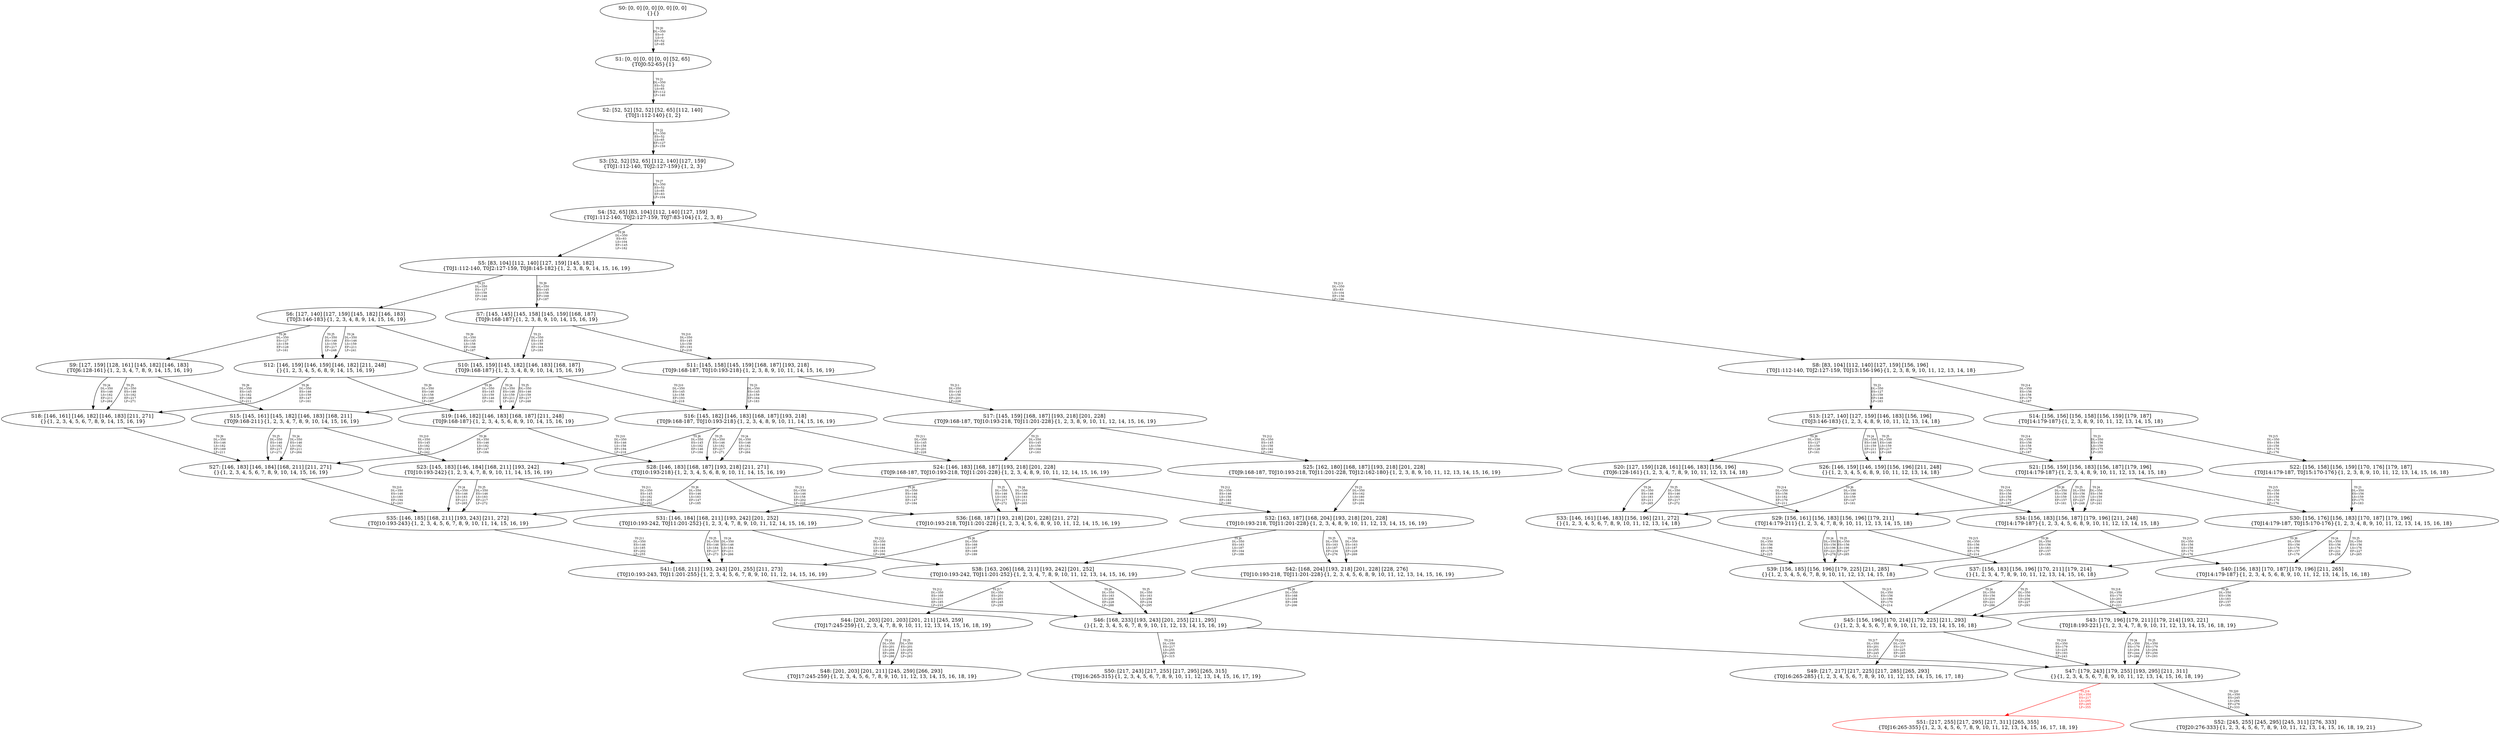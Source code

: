 digraph {
	S0[label="S0: [0, 0] [0, 0] [0, 0] [0, 0] \n{}{}"];
	S1[label="S1: [0, 0] [0, 0] [0, 0] [52, 65] \n{T0J0:52-65}{1}"];
	S2[label="S2: [52, 52] [52, 52] [52, 65] [112, 140] \n{T0J1:112-140}{1, 2}"];
	S3[label="S3: [52, 52] [52, 65] [112, 140] [127, 159] \n{T0J1:112-140, T0J2:127-159}{1, 2, 3}"];
	S4[label="S4: [52, 65] [83, 104] [112, 140] [127, 159] \n{T0J1:112-140, T0J2:127-159, T0J7:83-104}{1, 2, 3, 8}"];
	S5[label="S5: [83, 104] [112, 140] [127, 159] [145, 182] \n{T0J1:112-140, T0J2:127-159, T0J8:145-182}{1, 2, 3, 8, 9, 14, 15, 16, 19}"];
	S6[label="S6: [127, 140] [127, 159] [145, 182] [146, 183] \n{T0J3:146-183}{1, 2, 3, 4, 8, 9, 14, 15, 16, 19}"];
	S7[label="S7: [145, 145] [145, 158] [145, 159] [168, 187] \n{T0J9:168-187}{1, 2, 3, 8, 9, 10, 14, 15, 16, 19}"];
	S8[label="S8: [83, 104] [112, 140] [127, 159] [156, 196] \n{T0J1:112-140, T0J2:127-159, T0J13:156-196}{1, 2, 3, 8, 9, 10, 11, 12, 13, 14, 18}"];
	S9[label="S9: [127, 159] [128, 161] [145, 182] [146, 183] \n{T0J6:128-161}{1, 2, 3, 4, 7, 8, 9, 14, 15, 16, 19}"];
	S10[label="S10: [145, 159] [145, 182] [146, 183] [168, 187] \n{T0J9:168-187}{1, 2, 3, 4, 8, 9, 10, 14, 15, 16, 19}"];
	S11[label="S11: [145, 158] [145, 159] [168, 187] [193, 218] \n{T0J9:168-187, T0J10:193-218}{1, 2, 3, 8, 9, 10, 11, 14, 15, 16, 19}"];
	S12[label="S12: [146, 159] [146, 159] [146, 182] [211, 248] \n{}{1, 2, 3, 4, 5, 6, 8, 9, 14, 15, 16, 19}"];
	S13[label="S13: [127, 140] [127, 159] [146, 183] [156, 196] \n{T0J3:146-183}{1, 2, 3, 4, 8, 9, 10, 11, 12, 13, 14, 18}"];
	S14[label="S14: [156, 156] [156, 158] [156, 159] [179, 187] \n{T0J14:179-187}{1, 2, 3, 8, 9, 10, 11, 12, 13, 14, 15, 18}"];
	S15[label="S15: [145, 161] [145, 182] [146, 183] [168, 211] \n{T0J9:168-211}{1, 2, 3, 4, 7, 8, 9, 10, 14, 15, 16, 19}"];
	S16[label="S16: [145, 182] [146, 183] [168, 187] [193, 218] \n{T0J9:168-187, T0J10:193-218}{1, 2, 3, 4, 8, 9, 10, 11, 14, 15, 16, 19}"];
	S17[label="S17: [145, 159] [168, 187] [193, 218] [201, 228] \n{T0J9:168-187, T0J10:193-218, T0J11:201-228}{1, 2, 3, 8, 9, 10, 11, 12, 14, 15, 16, 19}"];
	S18[label="S18: [146, 161] [146, 182] [146, 183] [211, 271] \n{}{1, 2, 3, 4, 5, 6, 7, 8, 9, 14, 15, 16, 19}"];
	S19[label="S19: [146, 182] [146, 183] [168, 187] [211, 248] \n{T0J9:168-187}{1, 2, 3, 4, 5, 6, 8, 9, 10, 14, 15, 16, 19}"];
	S20[label="S20: [127, 159] [128, 161] [146, 183] [156, 196] \n{T0J6:128-161}{1, 2, 3, 4, 7, 8, 9, 10, 11, 12, 13, 14, 18}"];
	S21[label="S21: [156, 159] [156, 183] [156, 187] [179, 196] \n{T0J14:179-187}{1, 2, 3, 4, 8, 9, 10, 11, 12, 13, 14, 15, 18}"];
	S22[label="S22: [156, 158] [156, 159] [170, 176] [179, 187] \n{T0J14:179-187, T0J15:170-176}{1, 2, 3, 8, 9, 10, 11, 12, 13, 14, 15, 16, 18}"];
	S23[label="S23: [145, 183] [146, 184] [168, 211] [193, 242] \n{T0J10:193-242}{1, 2, 3, 4, 7, 8, 9, 10, 11, 14, 15, 16, 19}"];
	S24[label="S24: [146, 183] [168, 187] [193, 218] [201, 228] \n{T0J9:168-187, T0J10:193-218, T0J11:201-228}{1, 2, 3, 4, 8, 9, 10, 11, 12, 14, 15, 16, 19}"];
	S25[label="S25: [162, 180] [168, 187] [193, 218] [201, 228] \n{T0J9:168-187, T0J10:193-218, T0J11:201-228, T0J12:162-180}{1, 2, 3, 8, 9, 10, 11, 12, 13, 14, 15, 16, 19}"];
	S26[label="S26: [146, 159] [146, 159] [156, 196] [211, 248] \n{}{1, 2, 3, 4, 5, 6, 8, 9, 10, 11, 12, 13, 14, 18}"];
	S27[label="S27: [146, 183] [146, 184] [168, 211] [211, 271] \n{}{1, 2, 3, 4, 5, 6, 7, 8, 9, 10, 14, 15, 16, 19}"];
	S28[label="S28: [146, 183] [168, 187] [193, 218] [211, 271] \n{T0J10:193-218}{1, 2, 3, 4, 5, 6, 8, 9, 10, 11, 14, 15, 16, 19}"];
	S29[label="S29: [156, 161] [156, 183] [156, 196] [179, 211] \n{T0J14:179-211}{1, 2, 3, 4, 7, 8, 9, 10, 11, 12, 13, 14, 15, 18}"];
	S30[label="S30: [156, 176] [156, 183] [170, 187] [179, 196] \n{T0J14:179-187, T0J15:170-176}{1, 2, 3, 4, 8, 9, 10, 11, 12, 13, 14, 15, 16, 18}"];
	S31[label="S31: [146, 184] [168, 211] [193, 242] [201, 252] \n{T0J10:193-242, T0J11:201-252}{1, 2, 3, 4, 7, 8, 9, 10, 11, 12, 14, 15, 16, 19}"];
	S32[label="S32: [163, 187] [168, 204] [193, 218] [201, 228] \n{T0J10:193-218, T0J11:201-228}{1, 2, 3, 4, 8, 9, 10, 11, 12, 13, 14, 15, 16, 19}"];
	S33[label="S33: [146, 161] [146, 183] [156, 196] [211, 272] \n{}{1, 2, 3, 4, 5, 6, 7, 8, 9, 10, 11, 12, 13, 14, 18}"];
	S34[label="S34: [156, 183] [156, 187] [179, 196] [211, 248] \n{T0J14:179-187}{1, 2, 3, 4, 5, 6, 8, 9, 10, 11, 12, 13, 14, 15, 18}"];
	S35[label="S35: [146, 185] [168, 211] [193, 243] [211, 272] \n{T0J10:193-243}{1, 2, 3, 4, 5, 6, 7, 8, 9, 10, 11, 14, 15, 16, 19}"];
	S36[label="S36: [168, 187] [193, 218] [201, 228] [211, 272] \n{T0J10:193-218, T0J11:201-228}{1, 2, 3, 4, 5, 6, 8, 9, 10, 11, 12, 14, 15, 16, 19}"];
	S37[label="S37: [156, 183] [156, 196] [170, 211] [179, 214] \n{}{1, 2, 3, 4, 7, 8, 9, 10, 11, 12, 13, 14, 15, 16, 18}"];
	S38[label="S38: [163, 206] [168, 211] [193, 242] [201, 252] \n{T0J10:193-242, T0J11:201-252}{1, 2, 3, 4, 7, 8, 9, 10, 11, 12, 13, 14, 15, 16, 19}"];
	S39[label="S39: [156, 185] [156, 196] [179, 225] [211, 285] \n{}{1, 2, 3, 4, 5, 6, 7, 8, 9, 10, 11, 12, 13, 14, 15, 18}"];
	S40[label="S40: [156, 183] [170, 187] [179, 196] [211, 265] \n{T0J14:179-187}{1, 2, 3, 4, 5, 6, 8, 9, 10, 11, 12, 13, 14, 15, 16, 18}"];
	S41[label="S41: [168, 211] [193, 243] [201, 255] [211, 273] \n{T0J10:193-243, T0J11:201-255}{1, 2, 3, 4, 5, 6, 7, 8, 9, 10, 11, 12, 14, 15, 16, 19}"];
	S42[label="S42: [168, 204] [193, 218] [201, 228] [228, 276] \n{T0J10:193-218, T0J11:201-228}{1, 2, 3, 4, 5, 6, 8, 9, 10, 11, 12, 13, 14, 15, 16, 19}"];
	S43[label="S43: [179, 196] [179, 211] [179, 214] [193, 221] \n{T0J18:193-221}{1, 2, 3, 4, 7, 8, 9, 10, 11, 12, 13, 14, 15, 16, 18, 19}"];
	S44[label="S44: [201, 203] [201, 203] [201, 211] [245, 259] \n{T0J17:245-259}{1, 2, 3, 4, 7, 8, 9, 10, 11, 12, 13, 14, 15, 16, 18, 19}"];
	S45[label="S45: [156, 196] [170, 214] [179, 225] [211, 293] \n{}{1, 2, 3, 4, 5, 6, 7, 8, 9, 10, 11, 12, 13, 14, 15, 16, 18}"];
	S46[label="S46: [168, 233] [193, 243] [201, 255] [211, 295] \n{}{1, 2, 3, 4, 5, 6, 7, 8, 9, 10, 11, 12, 13, 14, 15, 16, 19}"];
	S47[label="S47: [179, 243] [179, 255] [193, 295] [211, 311] \n{}{1, 2, 3, 4, 5, 6, 7, 8, 9, 10, 11, 12, 13, 14, 15, 16, 18, 19}"];
	S48[label="S48: [201, 203] [201, 211] [245, 259] [266, 293] \n{T0J17:245-259}{1, 2, 3, 4, 5, 6, 7, 8, 9, 10, 11, 12, 13, 14, 15, 16, 18, 19}"];
	S49[label="S49: [217, 217] [217, 225] [217, 285] [265, 293] \n{T0J16:265-285}{1, 2, 3, 4, 5, 6, 7, 8, 9, 10, 11, 12, 13, 14, 15, 16, 17, 18}"];
	S50[label="S50: [217, 243] [217, 255] [217, 295] [265, 315] \n{T0J16:265-315}{1, 2, 3, 4, 5, 6, 7, 8, 9, 10, 11, 12, 13, 14, 15, 16, 17, 19}"];
	S51[label="S51: [217, 255] [217, 295] [217, 311] [265, 355] \n{T0J16:265-355}{1, 2, 3, 4, 5, 6, 7, 8, 9, 10, 11, 12, 13, 14, 15, 16, 17, 18, 19}"];
	S52[label="S52: [245, 255] [245, 295] [245, 311] [276, 333] \n{T0J20:276-333}{1, 2, 3, 4, 5, 6, 7, 8, 9, 10, 11, 12, 13, 14, 15, 16, 18, 19, 21}"];
	S0 -> S1[label="T0 J0\nDL=350\nES=0\nLS=0\nEF=52\nLF=65",fontsize=8];
	S1 -> S2[label="T0 J1\nDL=350\nES=52\nLS=65\nEF=112\nLF=140",fontsize=8];
	S2 -> S3[label="T0 J2\nDL=350\nES=52\nLS=65\nEF=127\nLF=159",fontsize=8];
	S3 -> S4[label="T0 J7\nDL=350\nES=52\nLS=65\nEF=83\nLF=104",fontsize=8];
	S4 -> S5[label="T0 J8\nDL=350\nES=83\nLS=104\nEF=145\nLF=182",fontsize=8];
	S4 -> S8[label="T0 J13\nDL=350\nES=83\nLS=104\nEF=156\nLF=196",fontsize=8];
	S5 -> S6[label="T0 J3\nDL=350\nES=127\nLS=159\nEF=146\nLF=183",fontsize=8];
	S5 -> S7[label="T0 J9\nDL=350\nES=145\nLS=158\nEF=168\nLF=187",fontsize=8];
	S6 -> S12[label="T0 J4\nDL=350\nES=146\nLS=159\nEF=211\nLF=241",fontsize=8];
	S6 -> S12[label="T0 J5\nDL=350\nES=146\nLS=159\nEF=217\nLF=248",fontsize=8];
	S6 -> S9[label="T0 J6\nDL=350\nES=127\nLS=159\nEF=128\nLF=161",fontsize=8];
	S6 -> S10[label="T0 J9\nDL=350\nES=145\nLS=158\nEF=168\nLF=187",fontsize=8];
	S7 -> S10[label="T0 J3\nDL=350\nES=145\nLS=159\nEF=164\nLF=183",fontsize=8];
	S7 -> S11[label="T0 J10\nDL=350\nES=145\nLS=158\nEF=193\nLF=218",fontsize=8];
	S8 -> S13[label="T0 J3\nDL=350\nES=127\nLS=159\nEF=146\nLF=183",fontsize=8];
	S8 -> S14[label="T0 J14\nDL=350\nES=156\nLS=158\nEF=179\nLF=187",fontsize=8];
	S9 -> S18[label="T0 J4\nDL=350\nES=146\nLS=182\nEF=211\nLF=264",fontsize=8];
	S9 -> S18[label="T0 J5\nDL=350\nES=146\nLS=182\nEF=217\nLF=271",fontsize=8];
	S9 -> S15[label="T0 J9\nDL=350\nES=145\nLS=182\nEF=168\nLF=211",fontsize=8];
	S10 -> S19[label="T0 J4\nDL=350\nES=146\nLS=159\nEF=211\nLF=241",fontsize=8];
	S10 -> S19[label="T0 J5\nDL=350\nES=146\nLS=159\nEF=217\nLF=248",fontsize=8];
	S10 -> S15[label="T0 J6\nDL=350\nES=145\nLS=159\nEF=146\nLF=161",fontsize=8];
	S10 -> S16[label="T0 J10\nDL=350\nES=145\nLS=158\nEF=193\nLF=218",fontsize=8];
	S11 -> S16[label="T0 J3\nDL=350\nES=145\nLS=159\nEF=164\nLF=183",fontsize=8];
	S11 -> S17[label="T0 J11\nDL=350\nES=145\nLS=158\nEF=201\nLF=228",fontsize=8];
	S12 -> S18[label="T0 J6\nDL=350\nES=146\nLS=159\nEF=147\nLF=161",fontsize=8];
	S12 -> S19[label="T0 J9\nDL=350\nES=146\nLS=158\nEF=169\nLF=187",fontsize=8];
	S13 -> S26[label="T0 J4\nDL=350\nES=146\nLS=159\nEF=211\nLF=241",fontsize=8];
	S13 -> S26[label="T0 J5\nDL=350\nES=146\nLS=159\nEF=217\nLF=248",fontsize=8];
	S13 -> S20[label="T0 J6\nDL=350\nES=127\nLS=159\nEF=128\nLF=161",fontsize=8];
	S13 -> S21[label="T0 J14\nDL=350\nES=156\nLS=158\nEF=179\nLF=187",fontsize=8];
	S14 -> S21[label="T0 J3\nDL=350\nES=156\nLS=159\nEF=175\nLF=183",fontsize=8];
	S14 -> S22[label="T0 J15\nDL=350\nES=156\nLS=158\nEF=170\nLF=176",fontsize=8];
	S15 -> S27[label="T0 J4\nDL=350\nES=146\nLS=182\nEF=211\nLF=264",fontsize=8];
	S15 -> S27[label="T0 J5\nDL=350\nES=146\nLS=182\nEF=217\nLF=271",fontsize=8];
	S15 -> S23[label="T0 J10\nDL=350\nES=145\nLS=182\nEF=193\nLF=242",fontsize=8];
	S16 -> S28[label="T0 J4\nDL=350\nES=146\nLS=182\nEF=211\nLF=264",fontsize=8];
	S16 -> S28[label="T0 J5\nDL=350\nES=146\nLS=182\nEF=217\nLF=271",fontsize=8];
	S16 -> S23[label="T0 J6\nDL=350\nES=145\nLS=182\nEF=146\nLF=184",fontsize=8];
	S16 -> S24[label="T0 J11\nDL=350\nES=145\nLS=158\nEF=201\nLF=228",fontsize=8];
	S17 -> S24[label="T0 J3\nDL=350\nES=145\nLS=159\nEF=164\nLF=183",fontsize=8];
	S17 -> S25[label="T0 J12\nDL=350\nES=145\nLS=158\nEF=162\nLF=180",fontsize=8];
	S18 -> S27[label="T0 J9\nDL=350\nES=146\nLS=182\nEF=169\nLF=211",fontsize=8];
	S19 -> S27[label="T0 J6\nDL=350\nES=146\nLS=182\nEF=147\nLF=184",fontsize=8];
	S19 -> S28[label="T0 J10\nDL=350\nES=146\nLS=158\nEF=194\nLF=218",fontsize=8];
	S20 -> S33[label="T0 J4\nDL=350\nES=146\nLS=183\nEF=211\nLF=265",fontsize=8];
	S20 -> S33[label="T0 J5\nDL=350\nES=146\nLS=183\nEF=217\nLF=272",fontsize=8];
	S20 -> S29[label="T0 J14\nDL=350\nES=156\nLS=182\nEF=179\nLF=211",fontsize=8];
	S21 -> S34[label="T0 J4\nDL=350\nES=156\nLS=159\nEF=221\nLF=241",fontsize=8];
	S21 -> S34[label="T0 J5\nDL=350\nES=156\nLS=159\nEF=227\nLF=248",fontsize=8];
	S21 -> S29[label="T0 J6\nDL=350\nES=156\nLS=159\nEF=157\nLF=161",fontsize=8];
	S21 -> S30[label="T0 J15\nDL=350\nES=156\nLS=158\nEF=170\nLF=176",fontsize=8];
	S22 -> S30[label="T0 J3\nDL=350\nES=156\nLS=159\nEF=175\nLF=183",fontsize=8];
	S23 -> S35[label="T0 J4\nDL=350\nES=146\nLS=183\nEF=211\nLF=265",fontsize=8];
	S23 -> S35[label="T0 J5\nDL=350\nES=146\nLS=183\nEF=217\nLF=272",fontsize=8];
	S23 -> S31[label="T0 J11\nDL=350\nES=145\nLS=182\nEF=201\nLF=252",fontsize=8];
	S24 -> S36[label="T0 J4\nDL=350\nES=146\nLS=183\nEF=211\nLF=265",fontsize=8];
	S24 -> S36[label="T0 J5\nDL=350\nES=146\nLS=183\nEF=217\nLF=272",fontsize=8];
	S24 -> S31[label="T0 J6\nDL=350\nES=146\nLS=182\nEF=147\nLF=184",fontsize=8];
	S24 -> S32[label="T0 J12\nDL=350\nES=146\nLS=158\nEF=163\nLF=180",fontsize=8];
	S25 -> S32[label="T0 J3\nDL=350\nES=162\nLS=180\nEF=181\nLF=204",fontsize=8];
	S26 -> S33[label="T0 J6\nDL=350\nES=146\nLS=159\nEF=147\nLF=161",fontsize=8];
	S26 -> S34[label="T0 J14\nDL=350\nES=156\nLS=158\nEF=179\nLF=187",fontsize=8];
	S27 -> S35[label="T0 J10\nDL=350\nES=146\nLS=183\nEF=194\nLF=243",fontsize=8];
	S28 -> S35[label="T0 J6\nDL=350\nES=146\nLS=183\nEF=147\nLF=185",fontsize=8];
	S28 -> S36[label="T0 J11\nDL=350\nES=146\nLS=158\nEF=202\nLF=228",fontsize=8];
	S29 -> S39[label="T0 J4\nDL=350\nES=156\nLS=196\nEF=221\nLF=278",fontsize=8];
	S29 -> S39[label="T0 J5\nDL=350\nES=156\nLS=196\nEF=227\nLF=285",fontsize=8];
	S29 -> S37[label="T0 J15\nDL=350\nES=156\nLS=196\nEF=170\nLF=214",fontsize=8];
	S30 -> S40[label="T0 J4\nDL=350\nES=156\nLS=176\nEF=221\nLF=258",fontsize=8];
	S30 -> S40[label="T0 J5\nDL=350\nES=156\nLS=176\nEF=227\nLF=265",fontsize=8];
	S30 -> S37[label="T0 J6\nDL=350\nES=156\nLS=176\nEF=157\nLF=178",fontsize=8];
	S31 -> S41[label="T0 J4\nDL=350\nES=146\nLS=184\nEF=211\nLF=266",fontsize=8];
	S31 -> S41[label="T0 J5\nDL=350\nES=146\nLS=184\nEF=217\nLF=273",fontsize=8];
	S31 -> S38[label="T0 J12\nDL=350\nES=146\nLS=184\nEF=163\nLF=206",fontsize=8];
	S32 -> S42[label="T0 J4\nDL=350\nES=163\nLS=187\nEF=228\nLF=269",fontsize=8];
	S32 -> S42[label="T0 J5\nDL=350\nES=163\nLS=187\nEF=234\nLF=276",fontsize=8];
	S32 -> S38[label="T0 J6\nDL=350\nES=163\nLS=187\nEF=164\nLF=189",fontsize=8];
	S33 -> S39[label="T0 J14\nDL=350\nES=156\nLS=196\nEF=179\nLF=225",fontsize=8];
	S34 -> S39[label="T0 J6\nDL=350\nES=156\nLS=183\nEF=157\nLF=185",fontsize=8];
	S34 -> S40[label="T0 J15\nDL=350\nES=156\nLS=158\nEF=170\nLF=176",fontsize=8];
	S35 -> S41[label="T0 J11\nDL=350\nES=146\nLS=185\nEF=202\nLF=255",fontsize=8];
	S36 -> S41[label="T0 J6\nDL=350\nES=168\nLS=187\nEF=169\nLF=189",fontsize=8];
	S37 -> S45[label="T0 J4\nDL=350\nES=156\nLS=204\nEF=221\nLF=286",fontsize=8];
	S37 -> S45[label="T0 J5\nDL=350\nES=156\nLS=204\nEF=227\nLF=293",fontsize=8];
	S37 -> S43[label="T0 J18\nDL=350\nES=179\nLS=203\nEF=193\nLF=221",fontsize=8];
	S38 -> S46[label="T0 J4\nDL=350\nES=163\nLS=206\nEF=228\nLF=288",fontsize=8];
	S38 -> S46[label="T0 J5\nDL=350\nES=163\nLS=206\nEF=234\nLF=295",fontsize=8];
	S38 -> S44[label="T0 J17\nDL=350\nES=201\nLS=203\nEF=245\nLF=259",fontsize=8];
	S39 -> S45[label="T0 J15\nDL=350\nES=156\nLS=196\nEF=170\nLF=214",fontsize=8];
	S40 -> S45[label="T0 J6\nDL=350\nES=156\nLS=183\nEF=157\nLF=185",fontsize=8];
	S41 -> S46[label="T0 J12\nDL=350\nES=168\nLS=211\nEF=185\nLF=233",fontsize=8];
	S42 -> S46[label="T0 J6\nDL=350\nES=168\nLS=204\nEF=169\nLF=206",fontsize=8];
	S43 -> S47[label="T0 J4\nDL=350\nES=179\nLS=204\nEF=244\nLF=286",fontsize=8];
	S43 -> S47[label="T0 J5\nDL=350\nES=179\nLS=204\nEF=250\nLF=293",fontsize=8];
	S44 -> S48[label="T0 J4\nDL=350\nES=201\nLS=204\nEF=266\nLF=286",fontsize=8];
	S44 -> S48[label="T0 J5\nDL=350\nES=201\nLS=204\nEF=272\nLF=293",fontsize=8];
	S45 -> S49[label="T0 J16\nDL=350\nES=217\nLS=225\nEF=265\nLF=285",fontsize=8];
	S45 -> S47[label="T0 J18\nDL=350\nES=179\nLS=225\nEF=193\nLF=243",fontsize=8];
	S46 -> S50[label="T0 J16\nDL=350\nES=217\nLS=255\nEF=265\nLF=315",fontsize=8];
	S46 -> S47[label="T0 J17\nDL=350\nES=201\nLS=255\nEF=245\nLF=311",fontsize=8];
	S47 -> S51[label="T0 J16\nDL=350\nES=217\nLS=295\nEF=265\nLF=355",color=Red,fontcolor=Red,fontsize=8];
S51[color=Red];
	S47 -> S52[label="T0 J20\nDL=350\nES=245\nLS=294\nEF=276\nLF=333",fontsize=8];
}
